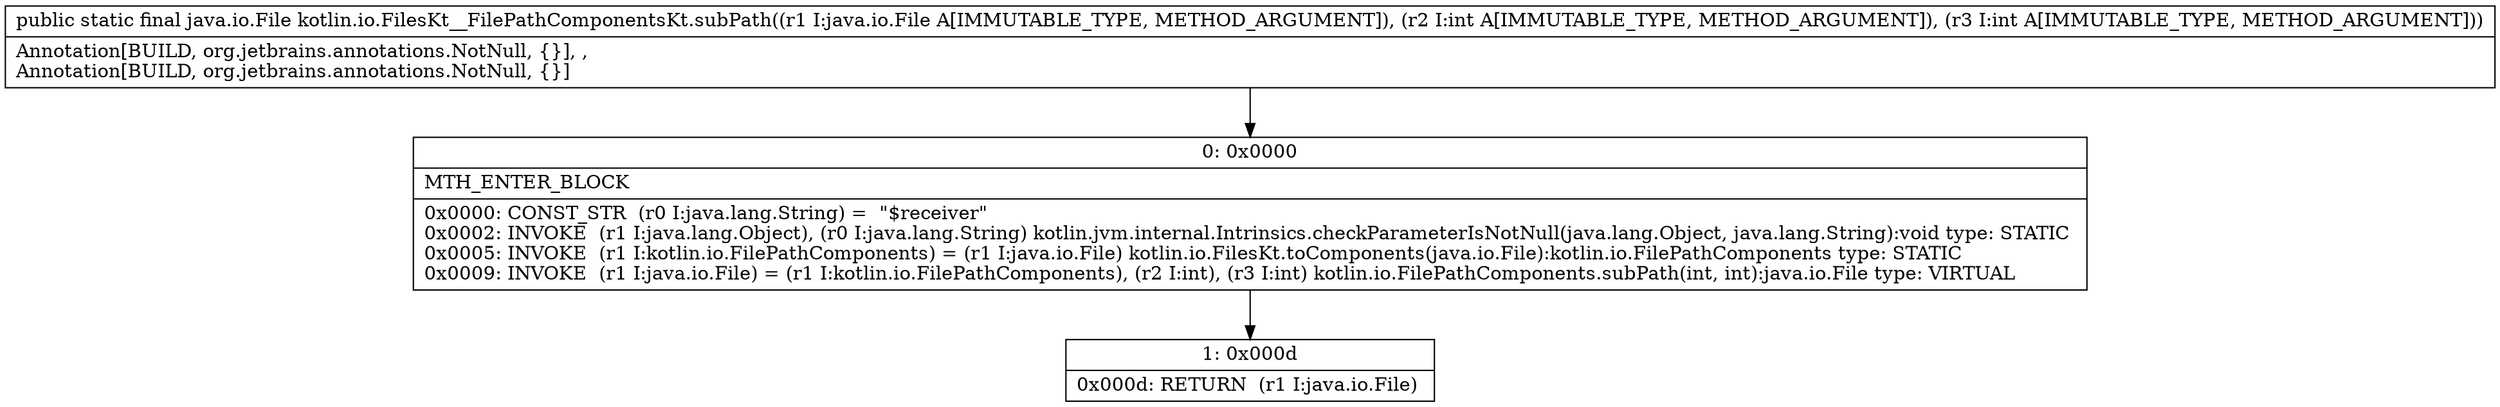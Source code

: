 digraph "CFG forkotlin.io.FilesKt__FilePathComponentsKt.subPath(Ljava\/io\/File;II)Ljava\/io\/File;" {
Node_0 [shape=record,label="{0\:\ 0x0000|MTH_ENTER_BLOCK\l|0x0000: CONST_STR  (r0 I:java.lang.String) =  \"$receiver\" \l0x0002: INVOKE  (r1 I:java.lang.Object), (r0 I:java.lang.String) kotlin.jvm.internal.Intrinsics.checkParameterIsNotNull(java.lang.Object, java.lang.String):void type: STATIC \l0x0005: INVOKE  (r1 I:kotlin.io.FilePathComponents) = (r1 I:java.io.File) kotlin.io.FilesKt.toComponents(java.io.File):kotlin.io.FilePathComponents type: STATIC \l0x0009: INVOKE  (r1 I:java.io.File) = (r1 I:kotlin.io.FilePathComponents), (r2 I:int), (r3 I:int) kotlin.io.FilePathComponents.subPath(int, int):java.io.File type: VIRTUAL \l}"];
Node_1 [shape=record,label="{1\:\ 0x000d|0x000d: RETURN  (r1 I:java.io.File) \l}"];
MethodNode[shape=record,label="{public static final java.io.File kotlin.io.FilesKt__FilePathComponentsKt.subPath((r1 I:java.io.File A[IMMUTABLE_TYPE, METHOD_ARGUMENT]), (r2 I:int A[IMMUTABLE_TYPE, METHOD_ARGUMENT]), (r3 I:int A[IMMUTABLE_TYPE, METHOD_ARGUMENT]))  | Annotation[BUILD, org.jetbrains.annotations.NotNull, \{\}], , \lAnnotation[BUILD, org.jetbrains.annotations.NotNull, \{\}]\l}"];
MethodNode -> Node_0;
Node_0 -> Node_1;
}

